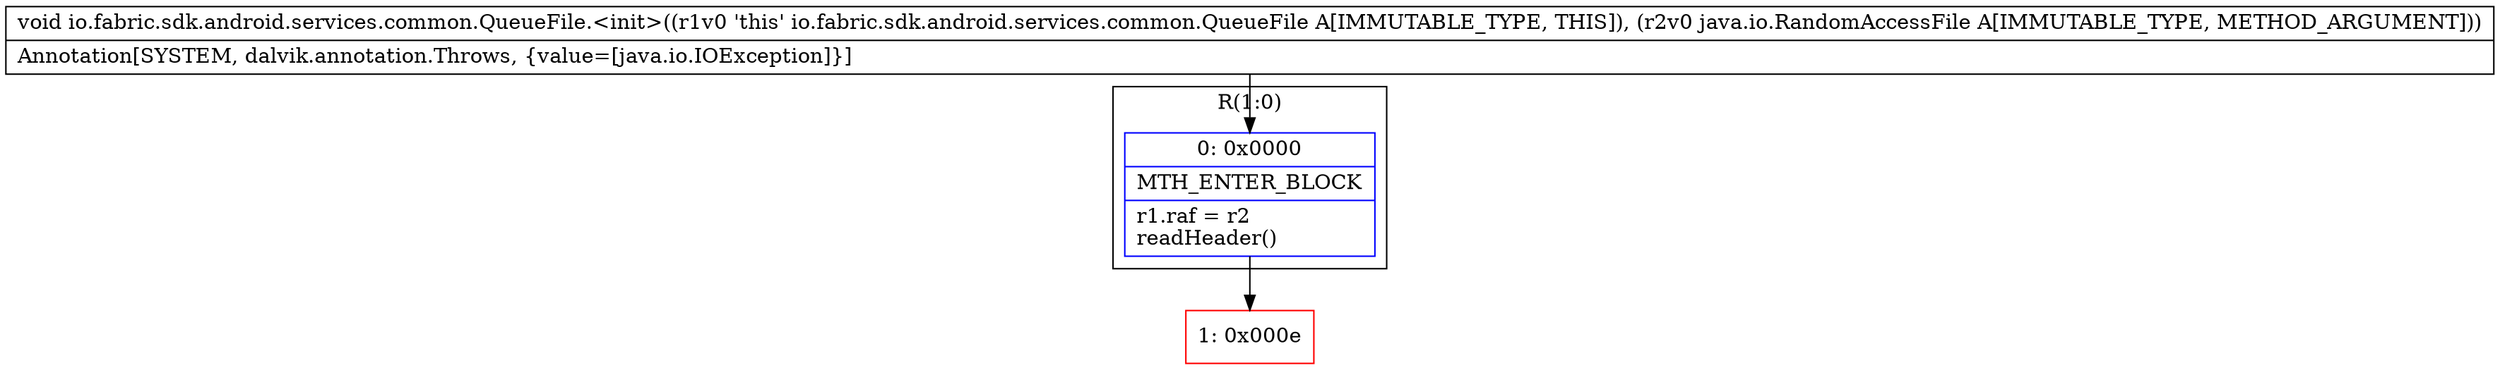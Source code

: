 digraph "CFG forio.fabric.sdk.android.services.common.QueueFile.\<init\>(Ljava\/io\/RandomAccessFile;)V" {
subgraph cluster_Region_868710832 {
label = "R(1:0)";
node [shape=record,color=blue];
Node_0 [shape=record,label="{0\:\ 0x0000|MTH_ENTER_BLOCK\l|r1.raf = r2\lreadHeader()\l}"];
}
Node_1 [shape=record,color=red,label="{1\:\ 0x000e}"];
MethodNode[shape=record,label="{void io.fabric.sdk.android.services.common.QueueFile.\<init\>((r1v0 'this' io.fabric.sdk.android.services.common.QueueFile A[IMMUTABLE_TYPE, THIS]), (r2v0 java.io.RandomAccessFile A[IMMUTABLE_TYPE, METHOD_ARGUMENT]))  | Annotation[SYSTEM, dalvik.annotation.Throws, \{value=[java.io.IOException]\}]\l}"];
MethodNode -> Node_0;
Node_0 -> Node_1;
}

